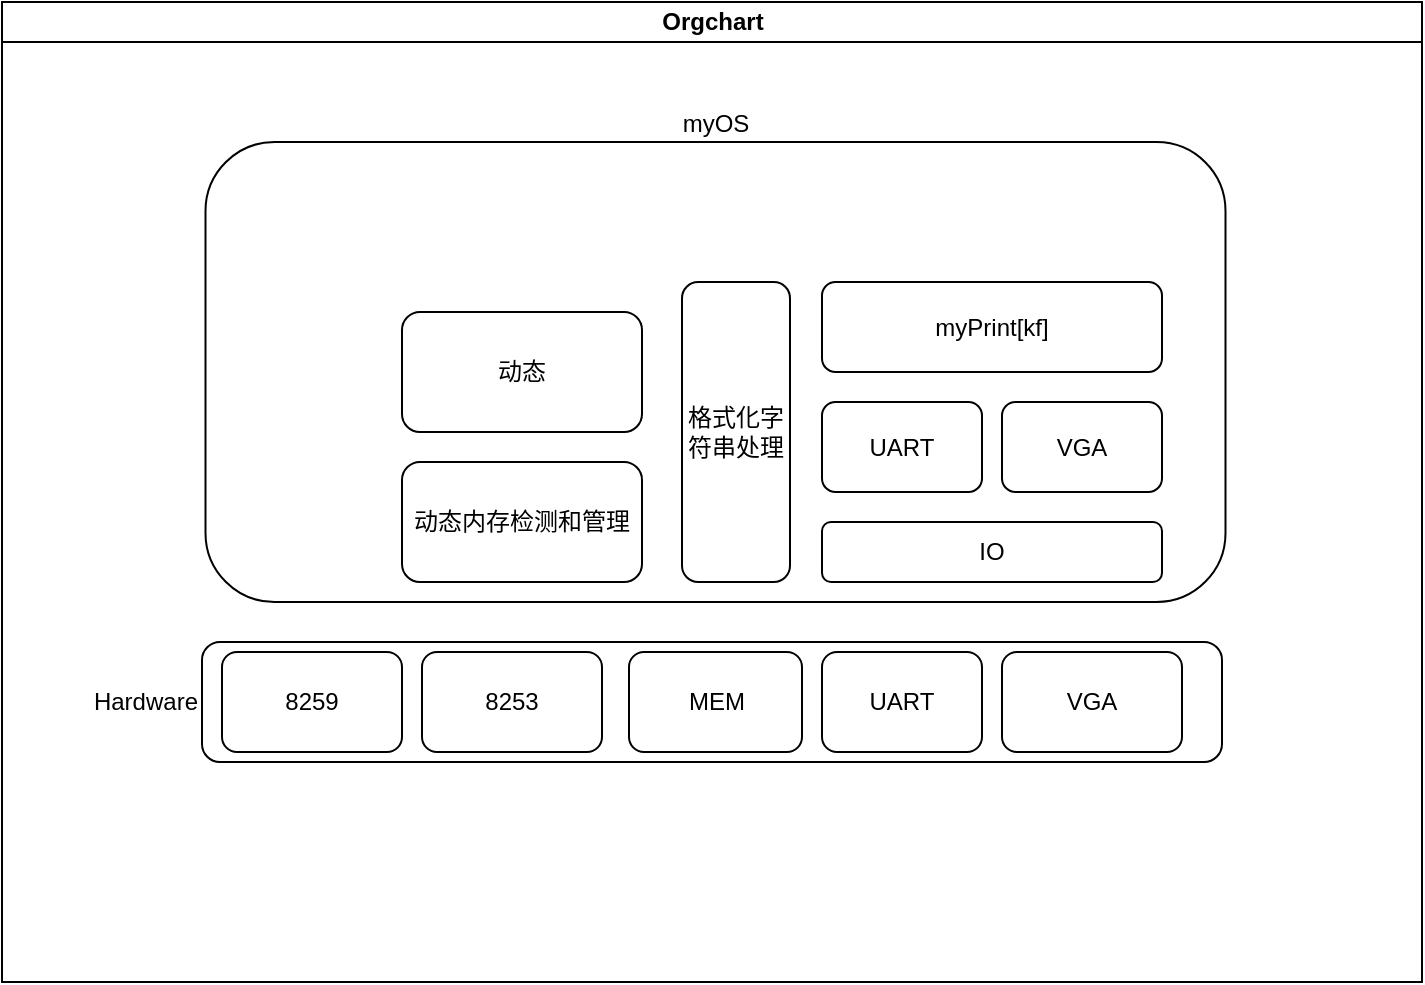 <mxfile version="19.0.0" type="github">
  <diagram id="prtHgNgQTEPvFCAcTncT" name="Page-1">
    <mxGraphModel dx="1038" dy="547" grid="1" gridSize="10" guides="1" tooltips="1" connect="1" arrows="1" fold="1" page="1" pageScale="1" pageWidth="827" pageHeight="1169" math="0" shadow="0">
      <root>
        <mxCell id="0" />
        <mxCell id="1" parent="0" />
        <mxCell id="dNxyNK7c78bLwvsdeMH5-11" value="Orgchart" style="swimlane;html=1;startSize=20;horizontal=1;containerType=tree;glass=0;" parent="1" vertex="1">
          <mxGeometry x="80" y="50" width="710" height="490" as="geometry" />
        </mxCell>
        <mxCell id="zpinlWs-LYQhtds4jSe4-1" value="myOS&lt;div style=&quot;text-align: justify;&quot;&gt;&lt;/div&gt;" style="rounded=1;whiteSpace=wrap;html=1;align=center;labelPosition=center;verticalLabelPosition=top;verticalAlign=bottom;" vertex="1" parent="dNxyNK7c78bLwvsdeMH5-11">
          <mxGeometry x="101.75" y="70" width="510" height="230" as="geometry" />
        </mxCell>
        <mxCell id="zpinlWs-LYQhtds4jSe4-5" value="myPrint[kf]" style="rounded=1;whiteSpace=wrap;html=1;" vertex="1" parent="dNxyNK7c78bLwvsdeMH5-11">
          <mxGeometry x="410" y="140" width="170" height="45" as="geometry" />
        </mxCell>
        <mxCell id="zpinlWs-LYQhtds4jSe4-6" value="Hardware" style="rounded=1;whiteSpace=wrap;html=1;labelPosition=left;verticalLabelPosition=middle;align=right;verticalAlign=middle;" vertex="1" parent="dNxyNK7c78bLwvsdeMH5-11">
          <mxGeometry x="100" y="320" width="510" height="60" as="geometry" />
        </mxCell>
        <mxCell id="zpinlWs-LYQhtds4jSe4-7" value="8259" style="rounded=1;whiteSpace=wrap;html=1;" vertex="1" parent="dNxyNK7c78bLwvsdeMH5-11">
          <mxGeometry x="110" y="325" width="90" height="50" as="geometry" />
        </mxCell>
        <mxCell id="zpinlWs-LYQhtds4jSe4-9" value="8253" style="rounded=1;whiteSpace=wrap;html=1;" vertex="1" parent="dNxyNK7c78bLwvsdeMH5-11">
          <mxGeometry x="210" y="325" width="90" height="50" as="geometry" />
        </mxCell>
        <mxCell id="zpinlWs-LYQhtds4jSe4-10" value="MEM" style="rounded=1;whiteSpace=wrap;html=1;" vertex="1" parent="dNxyNK7c78bLwvsdeMH5-11">
          <mxGeometry x="313.5" y="325" width="86.5" height="50" as="geometry" />
        </mxCell>
        <mxCell id="zpinlWs-LYQhtds4jSe4-12" value="UART" style="rounded=1;whiteSpace=wrap;html=1;" vertex="1" parent="dNxyNK7c78bLwvsdeMH5-11">
          <mxGeometry x="410" y="325" width="80" height="50" as="geometry" />
        </mxCell>
        <mxCell id="zpinlWs-LYQhtds4jSe4-14" value="VGA" style="rounded=1;whiteSpace=wrap;html=1;" vertex="1" parent="dNxyNK7c78bLwvsdeMH5-11">
          <mxGeometry x="500" y="325" width="90" height="50" as="geometry" />
        </mxCell>
        <mxCell id="zpinlWs-LYQhtds4jSe4-15" value="UART" style="rounded=1;whiteSpace=wrap;html=1;" vertex="1" parent="dNxyNK7c78bLwvsdeMH5-11">
          <mxGeometry x="410" y="200" width="80" height="45" as="geometry" />
        </mxCell>
        <mxCell id="zpinlWs-LYQhtds4jSe4-16" value="VGA" style="rounded=1;whiteSpace=wrap;html=1;" vertex="1" parent="dNxyNK7c78bLwvsdeMH5-11">
          <mxGeometry x="500" y="200" width="80" height="45" as="geometry" />
        </mxCell>
        <mxCell id="zpinlWs-LYQhtds4jSe4-17" value="IO" style="rounded=1;whiteSpace=wrap;html=1;" vertex="1" parent="dNxyNK7c78bLwvsdeMH5-11">
          <mxGeometry x="410" y="260" width="170" height="30" as="geometry" />
        </mxCell>
        <mxCell id="zpinlWs-LYQhtds4jSe4-18" value="格式化字符串处理" style="rounded=1;whiteSpace=wrap;html=1;" vertex="1" parent="dNxyNK7c78bLwvsdeMH5-11">
          <mxGeometry x="340" y="140" width="54" height="150" as="geometry" />
        </mxCell>
        <mxCell id="zpinlWs-LYQhtds4jSe4-19" value="动态内存检测和管理" style="rounded=1;whiteSpace=wrap;html=1;" vertex="1" parent="dNxyNK7c78bLwvsdeMH5-11">
          <mxGeometry x="200" y="230" width="120" height="60" as="geometry" />
        </mxCell>
        <mxCell id="zpinlWs-LYQhtds4jSe4-20" value="动态" style="rounded=1;whiteSpace=wrap;html=1;" vertex="1" parent="dNxyNK7c78bLwvsdeMH5-11">
          <mxGeometry x="200" y="155" width="120" height="60" as="geometry" />
        </mxCell>
      </root>
    </mxGraphModel>
  </diagram>
</mxfile>

